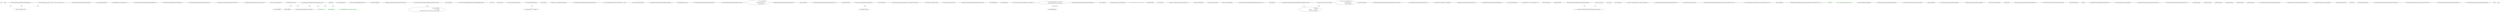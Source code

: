 digraph  {
n108 [label=char, span=""];
n109 [label=double, span=""];
n0 [cluster="Humanizer.MetricNumeralExtensions.FromMetric(string)", label="Entry Humanizer.MetricNumeralExtensions.FromMetric(string)", span="76-76"];
n1 [cluster="Humanizer.MetricNumeralExtensions.FromMetric(string)", label="input = CleanRepresentation(input)", span="78-78"];
n2 [cluster="Humanizer.MetricNumeralExtensions.FromMetric(string)", label="return BuildNumber(input, input[input.Length - 1]);", span="79-79"];
n4 [cluster="Humanizer.MetricNumeralExtensions.CleanRepresentation(string)", label="Entry Humanizer.MetricNumeralExtensions.CleanRepresentation(string)", span="138-138"];
n3 [cluster="Humanizer.MetricNumeralExtensions.FromMetric(string)", label="Exit Humanizer.MetricNumeralExtensions.FromMetric(string)", span="76-76"];
n5 [cluster="Humanizer.MetricNumeralExtensions.BuildNumber(string, char)", label="Entry Humanizer.MetricNumeralExtensions.BuildNumber(string, char)", span="157-157"];
n6 [cluster="Humanizer.MetricNumeralExtensions.ToMetric(int, bool, bool)", label="Entry Humanizer.MetricNumeralExtensions.ToMetric(int, bool, bool)", span="100-100"];
n8 [cluster="Humanizer.MetricNumeralExtensions.ToMetric(int, bool, bool)", label="Exit Humanizer.MetricNumeralExtensions.ToMetric(int, bool, bool)", span="100-100"];
n9 [cluster="System.Convert.ToDouble(int)", label="Entry System.Convert.ToDouble(int)", span="0-0"];
n10 [cluster="double.ToMetric(bool, bool)", label="Entry double.ToMetric(bool, bool)", span="123-123"];
n11 [cluster="Humanizer.MetricNumeralExtensions.ToMetric(double, bool, bool)", label="Entry Humanizer.MetricNumeralExtensions.ToMetric(double, bool, bool)", span="123-123"];
n12 [cluster="Humanizer.MetricNumeralExtensions.ToMetric(double, bool, bool)", label="input.Equals(0)", span="125-125"];
n13 [cluster="Humanizer.MetricNumeralExtensions.ToMetric(double, bool, bool)", label="return input.ToString();", span="126-126"];
n14 [cluster="Humanizer.MetricNumeralExtensions.ToMetric(double, bool, bool)", label="input.IsOutOfRange()", span="127-127"];
n16 [cluster="Humanizer.MetricNumeralExtensions.ToMetric(double, bool, bool)", label="return BuildRepresentation(input, hasSpace, useSymbol);", span="130-130"];
n18 [cluster="double.Equals(double)", label="Entry double.Equals(double)", span="0-0"];
n15 [cluster="Humanizer.MetricNumeralExtensions.ToMetric(double, bool, bool)", label="throw new ArgumentOutOfRangeException(''input'');", span="128-128"];
n20 [cluster="double.IsOutOfRange()", label="Entry double.IsOutOfRange()", span="241-241"];
n17 [cluster="Humanizer.MetricNumeralExtensions.ToMetric(double, bool, bool)", label="Exit Humanizer.MetricNumeralExtensions.ToMetric(double, bool, bool)", span="123-123"];
n22 [cluster="Humanizer.MetricNumeralExtensions.BuildRepresentation(double, bool, bool)", label="Entry Humanizer.MetricNumeralExtensions.BuildRepresentation(double, bool, bool)", span="198-198"];
n19 [cluster="double.ToString()", label="Entry double.ToString()", span="0-0"];
n21 [cluster="System.ArgumentOutOfRangeException.ArgumentOutOfRangeException(string)", label="Entry System.ArgumentOutOfRangeException.ArgumentOutOfRangeException(string)", span="0-0"];
n23 [cluster="Humanizer.MetricNumeralExtensions.CleanRepresentation(string)", label="input == null", span="140-140"];
n25 [cluster="Humanizer.MetricNumeralExtensions.CleanRepresentation(string)", label="input = input.Trim()", span="143-143"];
n24 [cluster="Humanizer.MetricNumeralExtensions.CleanRepresentation(string)", label="throw new ArgumentNullException(''input'');", span="141-141"];
n26 [cluster="Humanizer.MetricNumeralExtensions.CleanRepresentation(string)", label="input = ReplaceNameBySymbol(input)", span="144-144"];
n32 [cluster="string.Trim()", label="Entry string.Trim()", span="0-0"];
n27 [cluster="Humanizer.MetricNumeralExtensions.CleanRepresentation(string)", label="input.Length == 0 || input.IsInvalidMetricNumeral()", span="145-145"];
n33 [cluster="Humanizer.MetricNumeralExtensions.ReplaceNameBySymbol(string)", label="Entry Humanizer.MetricNumeralExtensions.ReplaceNameBySymbol(string)", span="185-185"];
n29 [cluster="Humanizer.MetricNumeralExtensions.CleanRepresentation(string)", label="return input.Replace('' '', String.Empty);", span="148-148"];
n28 [cluster="Humanizer.MetricNumeralExtensions.CleanRepresentation(string)", label="throw new ArgumentException(''Empty or invalid Metric string.'', ''input'');", span="146-146"];
n34 [cluster="string.IsInvalidMetricNumeral()", label="Entry string.IsInvalidMetricNumeral()", span="261-261"];
n30 [cluster="Humanizer.MetricNumeralExtensions.CleanRepresentation(string)", label="Exit Humanizer.MetricNumeralExtensions.CleanRepresentation(string)", span="138-138"];
n36 [cluster="string.Replace(string, string)", label="Entry string.Replace(string, string)", span="0-0"];
n31 [cluster="System.ArgumentNullException.ArgumentNullException(string)", label="Entry System.ArgumentNullException.ArgumentNullException(string)", span="0-0"];
n35 [cluster="System.ArgumentException.ArgumentException(string, string)", label="Entry System.ArgumentException.ArgumentException(string, string)", span="0-0"];
n37 [cluster="Humanizer.MetricNumeralExtensions.BuildNumber(string, char)", label="return Char.IsLetter(last)\r\n				? BuildMetricNumber(input, last)\r\n				: Double.Parse(input);", span="159-161"];
n38 [cluster="Humanizer.MetricNumeralExtensions.BuildNumber(string, char)", label="Exit Humanizer.MetricNumeralExtensions.BuildNumber(string, char)", span="157-157"];
n39 [cluster="char.IsLetter(char)", label="Entry char.IsLetter(char)", span="0-0"];
n40 [cluster="Humanizer.MetricNumeralExtensions.BuildMetricNumber(string, char)", label="Entry Humanizer.MetricNumeralExtensions.BuildMetricNumber(string, char)", span="170-170"];
n41 [cluster="double.Parse(string)", label="Entry double.Parse(string)", span="0-0"];
n43 [cluster="Humanizer.MetricNumeralExtensions.BuildMetricNumber(string, char)", label="var number = Double.Parse(input.Remove(input.Length - 1))", span="173-173"];
n47 [cluster="string.Remove(int)", label="Entry string.Remove(int)", span="0-0"];
n45 [cluster="Humanizer.MetricNumeralExtensions.BuildMetricNumber(string, char)", label="return number * exponent;", span="177-177"];
n48 [cluster="System.Collections.Generic.IEnumerable<TSource>.Contains<TSource>(TSource)", label="Entry System.Collections.Generic.IEnumerable<TSource>.Contains<TSource>(TSource)", span="0-0"];
n49 [cluster="System.Func<T, TResult>.Invoke(T)", label="Entry System.Func<T, TResult>.Invoke(T)", span="0-0"];
n50 [cluster="System.Math.Pow(double, double)", label="Entry System.Math.Pow(double, double)", span="0-0"];
n46 [cluster="Humanizer.MetricNumeralExtensions.BuildMetricNumber(string, char)", label="Exit Humanizer.MetricNumeralExtensions.BuildMetricNumber(string, char)", span="170-170"];
n51 [cluster="lambda expression", label="Entry lambda expression", span="172-172"];
n53 [cluster="lambda expression", label="Exit lambda expression", span="172-172"];
n54 [cluster="System.Collections.Generic.ICollection<char>.IndexOf(char)", label="Entry System.Collections.Generic.ICollection<char>.IndexOf(char)", span="279-279"];
n55 [cluster="Humanizer.MetricNumeralExtensions.ReplaceNameBySymbol(string)", label="return Names.Aggregate(input, (current, name) =>\r\n				current.Replace(name.Value, name.Key.ToString()));", span="187-188"];
n56 [cluster="Humanizer.MetricNumeralExtensions.ReplaceNameBySymbol(string)", label="Exit Humanizer.MetricNumeralExtensions.ReplaceNameBySymbol(string)", span="185-185"];
n57 [cluster="Unk.Aggregate", label="Entry Unk.Aggregate", span=""];
n58 [cluster="lambda expression", label="Entry lambda expression", span="187-188"];
n59 [cluster="lambda expression", label="current.Replace(name.Value, name.Key.ToString())", span="188-188"];
n60 [cluster="lambda expression", label="Exit lambda expression", span="187-188"];
n61 [cluster="char.ToString()", label="Entry char.ToString()", span="0-0"];
n62 [cluster="Humanizer.MetricNumeralExtensions.BuildRepresentation(double, bool, bool)", label="var exponent = (int)Math.Floor(Math.Log10(Math.Abs(input)) / 3)", span="200-200"];
n63 [cluster="Humanizer.MetricNumeralExtensions.BuildRepresentation(double, bool, bool)", label="return exponent.Equals(0)\r\n				? input.ToString()\r\n				: BuildMetricRepresentation(input, exponent, hasSpace, useSymbol);", span="201-203"];
n65 [cluster="System.Math.Abs(double)", label="Entry System.Math.Abs(double)", span="0-0"];
n66 [cluster="System.Math.Log10(double)", label="Entry System.Math.Log10(double)", span="0-0"];
n67 [cluster="System.Math.Floor(double)", label="Entry System.Math.Floor(double)", span="0-0"];
n64 [cluster="Humanizer.MetricNumeralExtensions.BuildRepresentation(double, bool, bool)", label="Exit Humanizer.MetricNumeralExtensions.BuildRepresentation(double, bool, bool)", span="198-198"];
n68 [cluster="int.Equals(int)", label="Entry int.Equals(int)", span="0-0"];
n69 [cluster="Humanizer.MetricNumeralExtensions.BuildMetricRepresentation(double, int, bool, bool)", label="Entry Humanizer.MetricNumeralExtensions.BuildMetricRepresentation(double, int, bool, bool)", span="214-214"];
n70 [cluster="Humanizer.MetricNumeralExtensions.BuildMetricRepresentation(double, int, bool, bool)", label="var number = input * Math.Pow(1000, -exponent)", span="216-216"];
n71 [cluster="Humanizer.MetricNumeralExtensions.BuildMetricRepresentation(double, int, bool, bool)", label="var symbol = Math.Sign(exponent) == 1\r\n				? Symbols[0][exponent - 1]\r\n				: Symbols[1][-exponent - 1]", span="217-219"];
n72 [cluster="Humanizer.MetricNumeralExtensions.BuildMetricRepresentation(double, int, bool, bool)", label="return number\r\n				+ (hasSpace ? '' '' : String.Empty)\r\n				+ GetUnit(symbol, useSymbol);", span="220-222"];
n74 [cluster="System.Math.Sign(int)", label="Entry System.Math.Sign(int)", span="0-0"];
n73 [cluster="Humanizer.MetricNumeralExtensions.BuildMetricRepresentation(double, int, bool, bool)", label="Exit Humanizer.MetricNumeralExtensions.BuildMetricRepresentation(double, int, bool, bool)", span="214-214"];
n75 [cluster="Humanizer.MetricNumeralExtensions.GetUnit(char, bool)", label="Entry Humanizer.MetricNumeralExtensions.GetUnit(char, bool)", span="231-231"];
n76 [cluster="Humanizer.MetricNumeralExtensions.GetUnit(char, bool)", label="return useSymbol ? symbol.ToString() : Names[symbol];", span="233-233"];
n77 [cluster="Humanizer.MetricNumeralExtensions.GetUnit(char, bool)", label="Exit Humanizer.MetricNumeralExtensions.GetUnit(char, bool)", span="231-231"];
n78 [cluster="Humanizer.MetricNumeralExtensions.IsOutOfRange(double)", label="Entry Humanizer.MetricNumeralExtensions.IsOutOfRange(double)", span="241-241"];
n82 [cluster="Humanizer.MetricNumeralExtensions.IsOutOfRange(double)", label="Func<double, double, bool> outside = (min, max) => !(max > input && input > min)", span="246-246"];
n88 [cluster="lambda expression", label="!(max > input && input > min)", span="246-246"];
n84 [cluster="Humanizer.MetricNumeralExtensions.IsOutOfRange(double)", label="Exit Humanizer.MetricNumeralExtensions.IsOutOfRange(double)", span="241-241"];
n85 [cluster="System.Math.Sign(double)", label="Entry System.Math.Sign(double)", span="0-0"];
n86 [cluster="System.Func<T1, T2, TResult>.Invoke(T1, T2)", label="Entry System.Func<T1, T2, TResult>.Invoke(T1, T2)", span="0-0"];
n87 [cluster="lambda expression", label="Entry lambda expression", span="246-246"];
n89 [cluster="lambda expression", label="Exit lambda expression", span="246-246"];
n90 [cluster="Humanizer.MetricNumeralExtensions.IsInvalidMetricNumeral(string)", label="Entry Humanizer.MetricNumeralExtensions.IsInvalidMetricNumeral(string)", span="261-261"];
n91 [cluster="Humanizer.MetricNumeralExtensions.IsInvalidMetricNumeral(string)", label="double number", span="263-263"];
n92 [cluster="Humanizer.MetricNumeralExtensions.IsInvalidMetricNumeral(string)", label="var index = input.Length - 1", span="264-264"];
n93 [cluster="Humanizer.MetricNumeralExtensions.IsInvalidMetricNumeral(string)", label="var last = input[index]", span="265-265"];
n95 [cluster="Humanizer.MetricNumeralExtensions.IsInvalidMetricNumeral(string)", label="return !Double.TryParse(isSymbol ? input.Remove(index) : input, out number);", span="267-267"];
n94 [cluster="Humanizer.MetricNumeralExtensions.IsInvalidMetricNumeral(string)", label="var isSymbol = Symbols[0].Contains(last) || Symbols[1].Contains(last)", span="266-266"];
n96 [cluster="Humanizer.MetricNumeralExtensions.IsInvalidMetricNumeral(string)", label="Exit Humanizer.MetricNumeralExtensions.IsInvalidMetricNumeral(string)", span="261-261"];
n97 [cluster="double.TryParse(string, out double)", label="Entry double.TryParse(string, out double)", span="0-0"];
n98 [cluster="Humanizer.MetricNumeralExtensions.IndexOf(System.Collections.Generic.ICollection<char>, char)", label="Entry Humanizer.MetricNumeralExtensions.IndexOf(System.Collections.Generic.ICollection<char>, char)", span="279-279"];
n106 [cluster="System.Collections.Generic.IEnumerable<TSource>.ElementAt<TSource>(int)", label="Entry System.Collections.Generic.IEnumerable<TSource>.ElementAt<TSource>(int)", span="0-0"];
n107 [cluster="char.Equals(char)", label="Entry char.Equals(char)", span="0-0"];
n105 [cluster="Humanizer.MetricNumeralExtensions.IndexOf(System.Collections.Generic.ICollection<char>, char)", label="Exit Humanizer.MetricNumeralExtensions.IndexOf(System.Collections.Generic.ICollection<char>, char)", span="279-279"];
d12 [cluster="Humanizer.MetricNumeralExtensions.ToMetric(double, bool, bool)", color=green, community=0, label="input.Equals(0)", prediction=0, span="125-125"];
d13 [cluster="Humanizer.MetricNumeralExtensions.ToMetric(double, bool, bool)", color=green, community=0, label="return input.ToString();", prediction=1, span="126-126"];
d14 [cluster="Humanizer.MetricNumeralExtensions.ToMetric(double, bool, bool)", color=green, community=0, label="input.IsOutOfRange()", prediction=1, span="127-127"];
d15 [cluster="Humanizer.MetricNumeralExtensions.ToMetric(double, bool, bool)", color=green, community=0, label="throw new ArgumentOutOfRangeException(''input'');", prediction=3, span="128-128"];
d16 [cluster="Humanizer.MetricNumeralExtensions.ToMetric(double, bool, bool)", color=green, community=0, label="return BuildRepresentation(input, hasSpace, useSymbol);", prediction=1, span="130-130"];
m0_46 [cluster="System.Diagnostics.Debugger.Break()", file="MetricNumeralTests.cs", label="Entry System.Diagnostics.Debugger.Break()", span="0-0"];
m0_22 [cluster="Humanizer.Tests.MetricNumeralTests.FromMetricOnNull()", file="MetricNumeralTests.cs", label="Entry Humanizer.Tests.MetricNumeralTests.FromMetricOnNull()", span="64-64"];
m0_24 [cluster="Humanizer.Tests.MetricNumeralTests.FromMetricOnNull()", file="MetricNumeralTests.cs", label="Exit Humanizer.Tests.MetricNumeralTests.FromMetricOnNull()", span="64-64"];
m0_15 [cluster="string.FromMetric()", file="MetricNumeralTests.cs", label="Entry string.FromMetric()", span="76-76"];
m0_29 [cluster="Humanizer.Tests.MetricNumeralTests.TestAllSymbols()", file="MetricNumeralTests.cs", label="Entry Humanizer.Tests.MetricNumeralTests.TestAllSymbols()", span="72-72"];
m0_42 [cluster="Humanizer.Tests.MetricNumeralTests.TestAllSymbols()", file="MetricNumeralTests.cs", label="Exit Humanizer.Tests.MetricNumeralTests.TestAllSymbols()", span="72-72"];
m0_55 [cluster="System.Convert.ToInt32(double)", file="MetricNumeralTests.cs", label="Entry System.Convert.ToInt32(double)", span="0-0"];
m0_4 [cluster="Unk.Equal", file="MetricNumeralTests.cs", label="Entry Unk.Equal", span=""];
m0_5 [cluster="Humanizer.Tests.MetricNumeralTests.ToMetricOnInvalid(double)", file="MetricNumeralTests.cs", label="Entry Humanizer.Tests.MetricNumeralTests.ToMetricOnInvalid(double)", span="30-30"];
m0_7 [cluster="Humanizer.Tests.MetricNumeralTests.ToMetricOnInvalid(double)", file="MetricNumeralTests.cs", label="Exit Humanizer.Tests.MetricNumeralTests.ToMetricOnInvalid(double)", span="30-30"];
m0_57 [cluster="int.ToMetric(bool, bool)", file="MetricNumeralTests.cs", label="Entry int.ToMetric(bool, bool)", span="100-100"];
m0_8 [cluster="Unk.>", file="MetricNumeralTests.cs", label="Entry Unk.>", span=""];
m0_28 [cluster="Humanizer.MetricNumeralExtensions.FromMetric(string)", file="MetricNumeralTests.cs", label="Entry Humanizer.MetricNumeralExtensions.FromMetric(string)", span="76-76"];
m0_56 [cluster="int.ToString(string, System.IFormatProvider)", file="MetricNumeralTests.cs", label="Entry int.ToString(string, System.IFormatProvider)", span="0-0"];
m0_12 [cluster="Humanizer.Tests.MetricNumeralTests.FromMetric(double, string)", file="MetricNumeralTests.cs", label="Entry Humanizer.Tests.MetricNumeralTests.FromMetric(double, string)", span="43-43"];
m0_14 [cluster="Humanizer.Tests.MetricNumeralTests.FromMetric(double, string)", file="MetricNumeralTests.cs", label="Exit Humanizer.Tests.MetricNumeralTests.FromMetric(double, string)", span="43-43"];
m0_25 [cluster="lambda expression", file="MetricNumeralTests.cs", label="Entry lambda expression", span="66-67"];
m0_9 [cluster="lambda expression", file="MetricNumeralTests.cs", label="Entry lambda expression", span="32-32"];
m0_11 [cluster="lambda expression", file="MetricNumeralTests.cs", label="Exit lambda expression", span="32-32"];
m0_19 [cluster="lambda expression", file="MetricNumeralTests.cs", label="Entry lambda expression", span="60-60"];
m0_21 [cluster="lambda expression", file="MetricNumeralTests.cs", label="Exit lambda expression", span="60-60"];
m0_27 [cluster="lambda expression", file="MetricNumeralTests.cs", label="Exit lambda expression", span="66-67"];
m0_48 [cluster="Humanizer.Tests.MetricNumeralTests.TestAllSymbolsAsInt(int)", file="MetricNumeralTests.cs", label="Entry Humanizer.Tests.MetricNumeralTests.TestAllSymbolsAsInt(int)", span="102-102"];
m0_54 [cluster="Humanizer.Tests.MetricNumeralTests.TestAllSymbolsAsInt(int)", file="MetricNumeralTests.cs", label="Exit Humanizer.Tests.MetricNumeralTests.TestAllSymbolsAsInt(int)", span="102-102"];
m0_44 [cluster="double.ToString(string, System.IFormatProvider)", file="MetricNumeralTests.cs", label="Entry double.ToString(string, System.IFormatProvider)", span="0-0"];
m0_3 [cluster="double.ToMetric(bool, bool)", file="MetricNumeralTests.cs", label="Entry double.ToMetric(bool, bool)", span="123-123"];
m0_47 [cluster="Unk.True", file="MetricNumeralTests.cs", label="Entry Unk.True", span=""];
m0_45 [cluster="object.Equals(object, object)", file="MetricNumeralTests.cs", label="Entry object.Equals(object, object)", span="0-0"];
m0_0 [cluster="Humanizer.Tests.MetricNumeralTests.ToMetric(string, double, bool, bool)", file="MetricNumeralTests.cs", label="Entry Humanizer.Tests.MetricNumeralTests.ToMetric(string, double, bool, bool)", span="19-19"];
m0_2 [cluster="Humanizer.Tests.MetricNumeralTests.ToMetric(string, double, bool, bool)", file="MetricNumeralTests.cs", label="Exit Humanizer.Tests.MetricNumeralTests.ToMetric(string, double, bool, bool)", span="19-19"];
m0_16 [cluster="Humanizer.Tests.MetricNumeralTests.FromMetricOnInvalid(string)", file="MetricNumeralTests.cs", label="Entry Humanizer.Tests.MetricNumeralTests.FromMetricOnInvalid(string)", span="58-58"];
m0_18 [cluster="Humanizer.Tests.MetricNumeralTests.FromMetricOnInvalid(string)", file="MetricNumeralTests.cs", label="Exit Humanizer.Tests.MetricNumeralTests.FromMetricOnInvalid(string)", span="58-58"];
m0_58 [file="MetricNumeralTests.cs", label=double, span=""];
m0_59 [file="MetricNumeralTests.cs", label=string, span=""];
n109 -> n88  [color=darkseagreen4, key=1, label=double, style=dashed];
n11 -> n13  [color=darkseagreen4, key=1, label=double, style=dashed];
n11 -> n14  [color=darkseagreen4, key=1, label=double, style=dashed];
n11 -> n16  [color=darkseagreen4, key=1, label=double, style=dashed];
n11 -> d13  [color=green, key=1, label=double, style=dashed];
n11 -> d14  [color=green, key=1, label=double, style=dashed];
n11 -> d16  [color=green, key=1, label=double, style=dashed];
n22 -> n63  [color=darkseagreen4, key=1, label=double, style=dashed];
n26 -> n29  [color=darkseagreen4, key=1, label=string, style=dashed];
n43 -> n45  [color=darkseagreen4, key=1, label=number, style=dashed];
n55 -> n58  [color=darkseagreen4, key=1, label="lambda expression", style=dashed];
n59 -> n59  [color=darkseagreen4, key=1, label="System.Collections.Generic.KeyValuePair<char, string>", style=dashed];
n69 -> n72  [color=darkseagreen4, key=1, label=bool, style=dashed];
n70 -> n72  [color=darkseagreen4, key=1, label=number, style=dashed];
n78 -> n88  [color=darkseagreen4, key=1, label=double, style=dashed];
n82 -> n88  [color=darkseagreen4, key=1, label=double, style=dashed];
n90 -> n95  [color=darkseagreen4, key=1, label=string, style=dashed];
n92 -> n95  [color=darkseagreen4, key=1, label=index, style=dashed];
}
